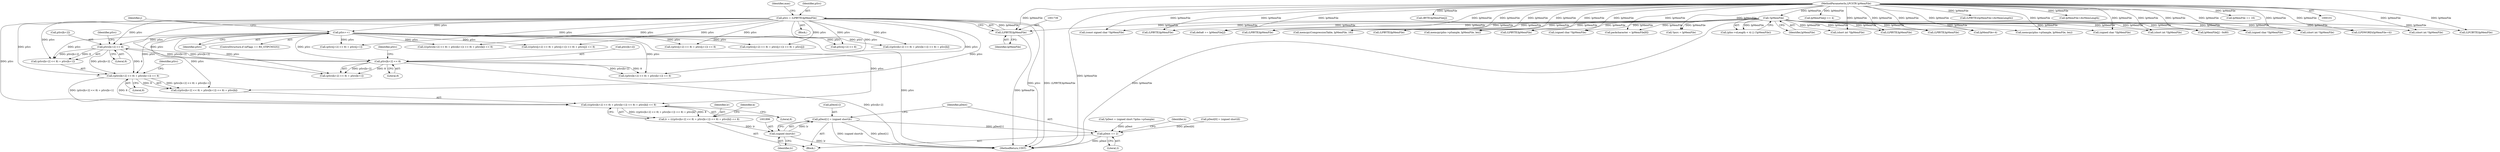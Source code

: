 digraph "0_gstreamer_bc2cdd57d549ab3ba59782e9b395d0cd683fd3ac@pointer" {
"1001891" [label="(Call,pDest[1] = (signed short)lr)"];
"1001895" [label="(Call,(signed short)lr)"];
"1001834" [label="(Call,lr = ((((pSrc[k+2] << 8) + pSrc[k+1]) << 8) + pSrc[k]) << 8)"];
"1001836" [label="(Call,((((pSrc[k+2] << 8) + pSrc[k+1]) << 8) + pSrc[k]) << 8)"];
"1001838" [label="(Call,((pSrc[k+2] << 8) + pSrc[k+1]) << 8)"];
"1001840" [label="(Call,pSrc[k+2] << 8)"];
"1001749" [label="(Call,pSrc++)"];
"1001736" [label="(Call,pSrc = (LPBYTE)lpMemFile)"];
"1001738" [label="(Call,(LPBYTE)lpMemFile)"];
"1000129" [label="(Call,!lpMemFile)"];
"1000104" [label="(MethodParameterIn,LPCSTR lpMemFile)"];
"1001867" [label="(Call,pSrc[k+2] << 8)"];
"1001898" [label="(Call,pDest += 2)"];
"1001856" [label="(Literal,8)"];
"1000265" [label="(Call,(const signed char *)lpMemFile)"];
"1001725" [label="(Block,)"];
"1001897" [label="(Identifier,lr)"];
"1001737" [label="(Identifier,pSrc)"];
"1001565" [label="(Call,(LPBYTE)lpMemFile)"];
"1001272" [label="(Call,delta8 += lpMemFile[j])"];
"1001891" [label="(Call,pDest[1] = (signed short)lr)"];
"1001892" [label="(Call,pDest[1])"];
"1000957" [label="(Call,(LPBYTE)lpMemFile)"];
"1001866" [label="(Call,(pSrc[k+2] << 8) + pSrc[k+1])"];
"1000345" [label="(Call,(BYTE)lpMemFile[j])"];
"1001830" [label="(Identifier,k)"];
"1002045" [label="(MethodReturn,UINT)"];
"1001873" [label="(Literal,8)"];
"1001865" [label="(Call,((pSrc[k+2] << 8) + pSrc[k+1]) << 8)"];
"1002009" [label="(Call,memcpy(pIns->pSample, lpMemFile, len))"];
"1001864" [label="(Call,(((pSrc[k+2] << 8) + pSrc[k+1]) << 8) + pSrc[k])"];
"1001769" [label="(Call,(pSrc[j+2] << 8) + pSrc[j+1])"];
"1001840" [label="(Call,pSrc[k+2] << 8)"];
"1001848" [label="(Identifier,pSrc)"];
"1001854" [label="(Identifier,pSrc)"];
"1001863" [label="(Call,((((pSrc[k+2] << 8) + pSrc[k+1]) << 8) + pSrc[k]) << 8)"];
"1001867" [label="(Call,pSrc[k+2] << 8)"];
"1000104" [label="(MethodParameterIn,LPCSTR lpMemFile)"];
"1001754" [label="(Identifier,j)"];
"1000314" [label="(Call,memcpy(CompressionTable, lpMemFile, 16))"];
"1000466" [label="(Call,memcpy(pIns->pSample, lpMemFile, len))"];
"1001180" [label="(Call,packcharacter = lpMemFile[8])"];
"1001835" [label="(Identifier,lr)"];
"1001743" [label="(Identifier,max)"];
"1001750" [label="(Identifier,pSrc)"];
"1001841" [label="(Call,pSrc[k+2])"];
"1001106" [label="(Call,(short int *)lpMemFile)"];
"1001199" [label="(Call,lpMemFile+4)"];
"1001832" [label="(Block,)"];
"1001899" [label="(Identifier,pDest)"];
"1000238" [label="(Call,lpMemFile[j] - 0x80)"];
"1001766" [label="(Call,((((pSrc[j+2] << 8) + pSrc[j+1]) << 8) + pSrc[j]) << 8)"];
"1001738" [label="(Call,(LPBYTE)lpMemFile)"];
"1001335" [label="(Call,(LPBYTE)lpMemFile)"];
"1000972" [label="(Call,(LPBYTE)lpMemFile)"];
"1001900" [label="(Literal,2)"];
"1001875" [label="(Identifier,pSrc)"];
"1000130" [label="(Identifier,lpMemFile)"];
"1001749" [label="(Call,pSrc++)"];
"1000355" [label="(Call,lpMemFile[j] >> 4)"];
"1000537" [label="(Call,(signed char *)lpMemFile)"];
"1001858" [label="(Identifier,k)"];
"1001176" [label="(Call,*psrc = lpMemFile)"];
"1001015" [label="(Call,(LPBYTE)lpMemFile)"];
"1001898" [label="(Call,pDest += 2)"];
"1001768" [label="(Call,((pSrc[j+2] << 8) + pSrc[j+1]) << 8)"];
"1000129" [label="(Call,!lpMemFile)"];
"1001834" [label="(Call,lr = ((((pSrc[k+2] << 8) + pSrc[k+1]) << 8) + pSrc[k]) << 8)"];
"1001767" [label="(Call,(((pSrc[j+2] << 8) + pSrc[j+1]) << 8) + pSrc[j])"];
"1001500" [label="(Call,(LPBYTE)lpMemFile)"];
"1001770" [label="(Call,pSrc[j+2] << 8)"];
"1001506" [label="(Call,(LPBYTE)(lpMemFile+dwMemLength))"];
"1001745" [label="(ControlStructure,if (nFlags == RS_STIPCM32S))"];
"1000643" [label="(Call,(signed char *)lpMemFile)"];
"1001508" [label="(Call,lpMemFile+dwMemLength)"];
"1001837" [label="(Call,(((pSrc[k+2] << 8) + pSrc[k+1]) << 8) + pSrc[k])"];
"1000844" [label="(Call,(short int *)lpMemFile)"];
"1000729" [label="(Call,(signed char *)lpMemFile)"];
"1000420" [label="(Call,(short int *)lpMemFile)"];
"1001736" [label="(Call,pSrc = (LPBYTE)lpMemFile)"];
"1001838" [label="(Call,((pSrc[k+2] << 8) + pSrc[k+1]) << 8)"];
"1001197" [label="(Call,(LPDWORD)(lpMemFile+4))"];
"1001740" [label="(Identifier,lpMemFile)"];
"1000123" [label="(Call,(pIns->nLength < 4) || (!lpMemFile))"];
"1000318" [label="(Call,lpMemFile += 16)"];
"1001836" [label="(Call,((((pSrc[k+2] << 8) + pSrc[k+1]) << 8) + pSrc[k]) << 8)"];
"1001884" [label="(Call,pDest[0] = (signed short)ll)"];
"1000592" [label="(Call,(short int *)lpMemFile)"];
"1001923" [label="(Call,(LPCBYTE)lpMemFile)"];
"1001895" [label="(Call,(signed short)lr)"];
"1001852" [label="(Literal,8)"];
"1001814" [label="(Call,*pDest = (signed short *)pIns->pSample)"];
"1001839" [label="(Call,(pSrc[k+2] << 8) + pSrc[k+1])"];
"1001868" [label="(Call,pSrc[k+2])"];
"1001846" [label="(Literal,8)"];
"1001891" -> "1001832"  [label="AST: "];
"1001891" -> "1001895"  [label="CFG: "];
"1001892" -> "1001891"  [label="AST: "];
"1001895" -> "1001891"  [label="AST: "];
"1001899" -> "1001891"  [label="CFG: "];
"1001891" -> "1002045"  [label="DDG: (signed short)lr"];
"1001891" -> "1002045"  [label="DDG: pDest[1]"];
"1001895" -> "1001891"  [label="DDG: lr"];
"1001891" -> "1001898"  [label="DDG: pDest[1]"];
"1001895" -> "1001897"  [label="CFG: "];
"1001896" -> "1001895"  [label="AST: "];
"1001897" -> "1001895"  [label="AST: "];
"1001895" -> "1002045"  [label="DDG: lr"];
"1001834" -> "1001895"  [label="DDG: lr"];
"1001834" -> "1001832"  [label="AST: "];
"1001834" -> "1001836"  [label="CFG: "];
"1001835" -> "1001834"  [label="AST: "];
"1001836" -> "1001834"  [label="AST: "];
"1001858" -> "1001834"  [label="CFG: "];
"1001836" -> "1001834"  [label="DDG: (((pSrc[k+2] << 8) + pSrc[k+1]) << 8) + pSrc[k]"];
"1001836" -> "1001834"  [label="DDG: 8"];
"1001836" -> "1001856"  [label="CFG: "];
"1001837" -> "1001836"  [label="AST: "];
"1001856" -> "1001836"  [label="AST: "];
"1001838" -> "1001836"  [label="DDG: (pSrc[k+2] << 8) + pSrc[k+1]"];
"1001838" -> "1001836"  [label="DDG: 8"];
"1001749" -> "1001836"  [label="DDG: pSrc"];
"1001736" -> "1001836"  [label="DDG: pSrc"];
"1001838" -> "1001837"  [label="AST: "];
"1001838" -> "1001852"  [label="CFG: "];
"1001839" -> "1001838"  [label="AST: "];
"1001852" -> "1001838"  [label="AST: "];
"1001854" -> "1001838"  [label="CFG: "];
"1001838" -> "1001837"  [label="DDG: (pSrc[k+2] << 8) + pSrc[k+1]"];
"1001838" -> "1001837"  [label="DDG: 8"];
"1001840" -> "1001838"  [label="DDG: pSrc[k+2]"];
"1001840" -> "1001838"  [label="DDG: 8"];
"1001749" -> "1001838"  [label="DDG: pSrc"];
"1001736" -> "1001838"  [label="DDG: pSrc"];
"1001840" -> "1001839"  [label="AST: "];
"1001840" -> "1001846"  [label="CFG: "];
"1001841" -> "1001840"  [label="AST: "];
"1001846" -> "1001840"  [label="AST: "];
"1001848" -> "1001840"  [label="CFG: "];
"1001840" -> "1001839"  [label="DDG: pSrc[k+2]"];
"1001840" -> "1001839"  [label="DDG: 8"];
"1001749" -> "1001840"  [label="DDG: pSrc"];
"1001867" -> "1001840"  [label="DDG: pSrc[k+2]"];
"1001736" -> "1001840"  [label="DDG: pSrc"];
"1001840" -> "1001867"  [label="DDG: pSrc[k+2]"];
"1001749" -> "1001745"  [label="AST: "];
"1001749" -> "1001750"  [label="CFG: "];
"1001750" -> "1001749"  [label="AST: "];
"1001754" -> "1001749"  [label="CFG: "];
"1001749" -> "1002045"  [label="DDG: pSrc"];
"1001736" -> "1001749"  [label="DDG: pSrc"];
"1001749" -> "1001766"  [label="DDG: pSrc"];
"1001749" -> "1001768"  [label="DDG: pSrc"];
"1001749" -> "1001770"  [label="DDG: pSrc"];
"1001749" -> "1001769"  [label="DDG: pSrc"];
"1001749" -> "1001767"  [label="DDG: pSrc"];
"1001749" -> "1001839"  [label="DDG: pSrc"];
"1001749" -> "1001837"  [label="DDG: pSrc"];
"1001749" -> "1001863"  [label="DDG: pSrc"];
"1001749" -> "1001865"  [label="DDG: pSrc"];
"1001749" -> "1001867"  [label="DDG: pSrc"];
"1001749" -> "1001866"  [label="DDG: pSrc"];
"1001749" -> "1001864"  [label="DDG: pSrc"];
"1001736" -> "1001725"  [label="AST: "];
"1001736" -> "1001738"  [label="CFG: "];
"1001737" -> "1001736"  [label="AST: "];
"1001738" -> "1001736"  [label="AST: "];
"1001743" -> "1001736"  [label="CFG: "];
"1001736" -> "1002045"  [label="DDG: pSrc"];
"1001736" -> "1002045"  [label="DDG: (LPBYTE)lpMemFile"];
"1001738" -> "1001736"  [label="DDG: lpMemFile"];
"1001736" -> "1001766"  [label="DDG: pSrc"];
"1001736" -> "1001768"  [label="DDG: pSrc"];
"1001736" -> "1001770"  [label="DDG: pSrc"];
"1001736" -> "1001769"  [label="DDG: pSrc"];
"1001736" -> "1001767"  [label="DDG: pSrc"];
"1001736" -> "1001839"  [label="DDG: pSrc"];
"1001736" -> "1001837"  [label="DDG: pSrc"];
"1001736" -> "1001863"  [label="DDG: pSrc"];
"1001736" -> "1001865"  [label="DDG: pSrc"];
"1001736" -> "1001867"  [label="DDG: pSrc"];
"1001736" -> "1001866"  [label="DDG: pSrc"];
"1001736" -> "1001864"  [label="DDG: pSrc"];
"1001738" -> "1001740"  [label="CFG: "];
"1001739" -> "1001738"  [label="AST: "];
"1001740" -> "1001738"  [label="AST: "];
"1001738" -> "1002045"  [label="DDG: lpMemFile"];
"1000129" -> "1001738"  [label="DDG: lpMemFile"];
"1000104" -> "1001738"  [label="DDG: lpMemFile"];
"1000129" -> "1000123"  [label="AST: "];
"1000129" -> "1000130"  [label="CFG: "];
"1000130" -> "1000129"  [label="AST: "];
"1000123" -> "1000129"  [label="CFG: "];
"1000129" -> "1002045"  [label="DDG: lpMemFile"];
"1000129" -> "1000123"  [label="DDG: lpMemFile"];
"1000104" -> "1000129"  [label="DDG: lpMemFile"];
"1000129" -> "1000238"  [label="DDG: lpMemFile"];
"1000129" -> "1000265"  [label="DDG: lpMemFile"];
"1000129" -> "1000314"  [label="DDG: lpMemFile"];
"1000129" -> "1000420"  [label="DDG: lpMemFile"];
"1000129" -> "1000466"  [label="DDG: lpMemFile"];
"1000129" -> "1000537"  [label="DDG: lpMemFile"];
"1000129" -> "1000592"  [label="DDG: lpMemFile"];
"1000129" -> "1000643"  [label="DDG: lpMemFile"];
"1000129" -> "1000729"  [label="DDG: lpMemFile"];
"1000129" -> "1000844"  [label="DDG: lpMemFile"];
"1000129" -> "1000957"  [label="DDG: lpMemFile"];
"1000129" -> "1000972"  [label="DDG: lpMemFile"];
"1000129" -> "1001015"  [label="DDG: lpMemFile"];
"1000129" -> "1001106"  [label="DDG: lpMemFile"];
"1000129" -> "1001176"  [label="DDG: lpMemFile"];
"1000129" -> "1001180"  [label="DDG: lpMemFile"];
"1000129" -> "1001197"  [label="DDG: lpMemFile"];
"1000129" -> "1001199"  [label="DDG: lpMemFile"];
"1000129" -> "1001272"  [label="DDG: lpMemFile"];
"1000129" -> "1001335"  [label="DDG: lpMemFile"];
"1000129" -> "1001500"  [label="DDG: lpMemFile"];
"1000129" -> "1001565"  [label="DDG: lpMemFile"];
"1000129" -> "1001923"  [label="DDG: lpMemFile"];
"1000129" -> "1002009"  [label="DDG: lpMemFile"];
"1000104" -> "1000101"  [label="AST: "];
"1000104" -> "1002045"  [label="DDG: lpMemFile"];
"1000104" -> "1000238"  [label="DDG: lpMemFile"];
"1000104" -> "1000265"  [label="DDG: lpMemFile"];
"1000104" -> "1000314"  [label="DDG: lpMemFile"];
"1000104" -> "1000318"  [label="DDG: lpMemFile"];
"1000104" -> "1000345"  [label="DDG: lpMemFile"];
"1000104" -> "1000355"  [label="DDG: lpMemFile"];
"1000104" -> "1000420"  [label="DDG: lpMemFile"];
"1000104" -> "1000466"  [label="DDG: lpMemFile"];
"1000104" -> "1000537"  [label="DDG: lpMemFile"];
"1000104" -> "1000592"  [label="DDG: lpMemFile"];
"1000104" -> "1000643"  [label="DDG: lpMemFile"];
"1000104" -> "1000729"  [label="DDG: lpMemFile"];
"1000104" -> "1000844"  [label="DDG: lpMemFile"];
"1000104" -> "1000957"  [label="DDG: lpMemFile"];
"1000104" -> "1000972"  [label="DDG: lpMemFile"];
"1000104" -> "1001015"  [label="DDG: lpMemFile"];
"1000104" -> "1001106"  [label="DDG: lpMemFile"];
"1000104" -> "1001176"  [label="DDG: lpMemFile"];
"1000104" -> "1001180"  [label="DDG: lpMemFile"];
"1000104" -> "1001197"  [label="DDG: lpMemFile"];
"1000104" -> "1001199"  [label="DDG: lpMemFile"];
"1000104" -> "1001272"  [label="DDG: lpMemFile"];
"1000104" -> "1001335"  [label="DDG: lpMemFile"];
"1000104" -> "1001500"  [label="DDG: lpMemFile"];
"1000104" -> "1001506"  [label="DDG: lpMemFile"];
"1000104" -> "1001508"  [label="DDG: lpMemFile"];
"1000104" -> "1001565"  [label="DDG: lpMemFile"];
"1000104" -> "1001923"  [label="DDG: lpMemFile"];
"1000104" -> "1002009"  [label="DDG: lpMemFile"];
"1001867" -> "1001866"  [label="AST: "];
"1001867" -> "1001873"  [label="CFG: "];
"1001868" -> "1001867"  [label="AST: "];
"1001873" -> "1001867"  [label="AST: "];
"1001875" -> "1001867"  [label="CFG: "];
"1001867" -> "1002045"  [label="DDG: pSrc[k+2]"];
"1001867" -> "1001865"  [label="DDG: pSrc[k+2]"];
"1001867" -> "1001865"  [label="DDG: 8"];
"1001867" -> "1001866"  [label="DDG: pSrc[k+2]"];
"1001867" -> "1001866"  [label="DDG: 8"];
"1001898" -> "1001832"  [label="AST: "];
"1001898" -> "1001900"  [label="CFG: "];
"1001899" -> "1001898"  [label="AST: "];
"1001900" -> "1001898"  [label="AST: "];
"1001830" -> "1001898"  [label="CFG: "];
"1001898" -> "1002045"  [label="DDG: pDest"];
"1001814" -> "1001898"  [label="DDG: pDest"];
"1001884" -> "1001898"  [label="DDG: pDest[0]"];
}
